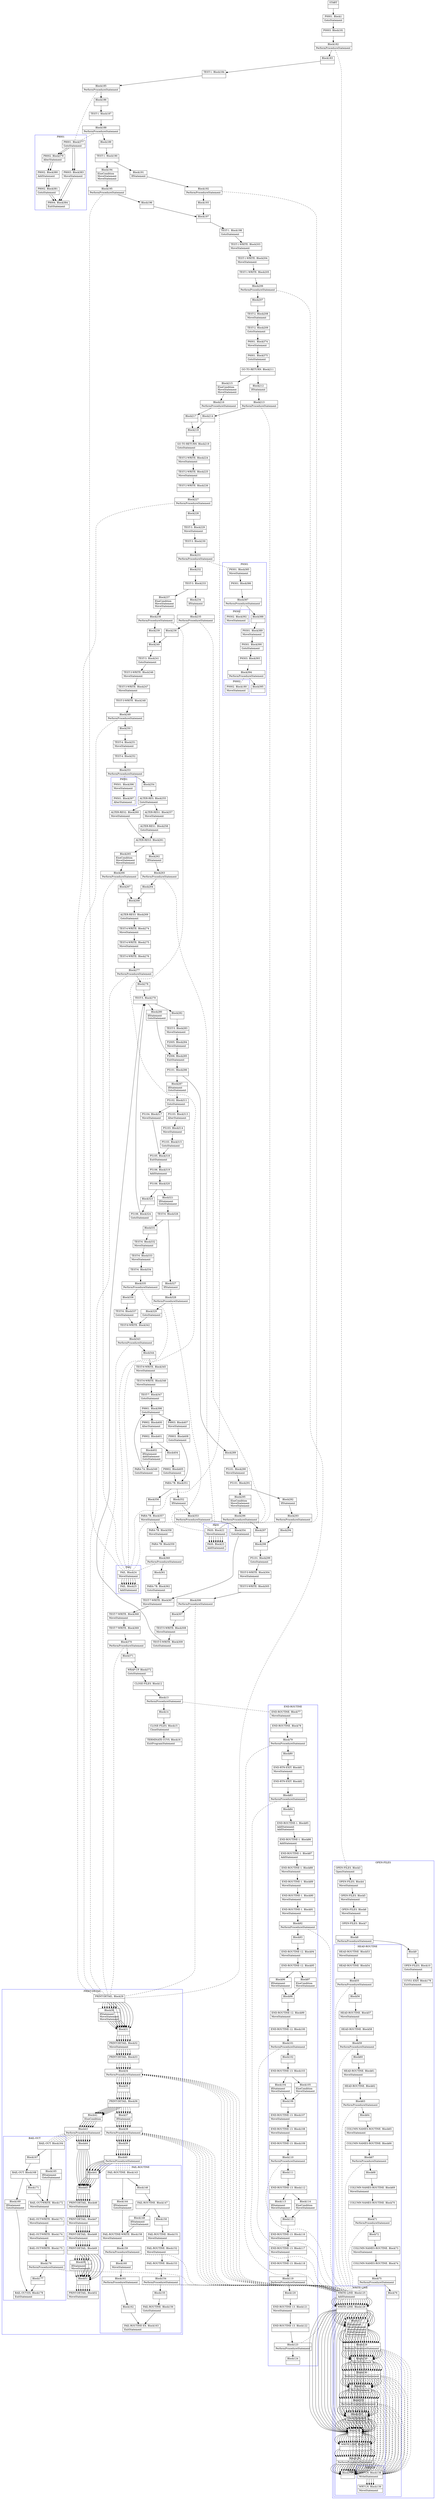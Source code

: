 digraph Cfg {
compound=true;
node [
shape = "record"
]

edge [
arrowtail = "empty"
]
Block0 [
label = "{START|}"
]
Block1 [
label = "{P0001. Block1|GotoStatement\l}"
]
Block181 [
label = "{P0003. Block181|}"
]
Block182 [
label = "{Block182|PerformProcedureStatement\l}"
]
subgraph cluster_29{
color = blue;
label = "OPEN-FILES";
Block3 [
label = "{OPEN-FILES. Block3|OpenStatement\l}"
]
Block4 [
label = "{OPEN-FILES. Block4|MoveStatement\l}"
]
Block5 [
label = "{OPEN-FILES. Block5|MoveStatement\l}"
]
Block6 [
label = "{OPEN-FILES. Block6|MoveStatement\l}"
]
Block7 [
label = "{OPEN-FILES. Block7|}"
]
Block8 [
label = "{Block8|PerformProcedureStatement\l}"
]
subgraph cluster_1{
color = blue;
label = "HEAD-ROUTINE";
Block53 [
label = "{HEAD-ROUTINE. Block53|MoveStatement\l}"
]
Block54 [
label = "{HEAD-ROUTINE. Block54|}"
]
Block55 [
label = "{Block55|PerformProcedureStatement\l}"
]
subgraph cluster_7{
color = blue;
label = "WRITE-LINE";
Block125 [
label = "{WRITE-LINE. Block125|AddStatement\l}"
]
Block126 [
label = "{WRITE-LINE. Block126|}"
]
Block127 [
label = "{Block127|IfStatement\lMoveStatement\lMoveStatement\lWriteStatement\lMoveStatement\l}"
]
Block128 [
label = "{Block128|PerformProcedureStatement\l}"
]
subgraph cluster_20{
color = blue;
label = "WRT-LN";
Block138 [
label = "{WRT-LN. Block138|WriteStatement\l}"
]
Block139 [
label = "{WRT-LN. Block139|MoveStatement\l}"
]
Block138 -> Block139

}
Block128 -> Block138 [style=dashed, arrowhead=none]

Block129 [
label = "{Block129|MoveStatement\l}"
]
Block130 [
label = "{Block130|PerformProcedureStatement\l}"
]
subgraph cluster_21{
color = blue;
label = "WRT-LN";
Block138 [
label = "{WRT-LN. Block138|WriteStatement\l}"
]
Block139 [
label = "{WRT-LN. Block139|MoveStatement\l}"
]
Block138 -> Block139

}
Block130 -> Block138 [style=dashed, arrowhead=none]

Block131 [
label = "{Block131|MoveStatement\l}"
]
Block132 [
label = "{Block132|PerformProcedureStatement\l}"
]
subgraph cluster_22{
color = blue;
label = "WRT-LN";
Block138 [
label = "{WRT-LN. Block138|WriteStatement\l}"
]
Block139 [
label = "{WRT-LN. Block139|MoveStatement\l}"
]
Block138 -> Block139

}
Block132 -> Block138 [style=dashed, arrowhead=none]

Block133 [
label = "{Block133|MoveStatement\lMoveStatement\l}"
]
Block134 [
label = "{Block134|}"
]
Block135 [
label = "{WRITE-LINE. Block135|}"
]
Block136 [
label = "{Block136|PerformProcedureStatement\l}"
]
subgraph cluster_23{
color = blue;
label = "WRT-LN";
Block138 [
label = "{WRT-LN. Block138|WriteStatement\l}"
]
Block139 [
label = "{WRT-LN. Block139|MoveStatement\l}"
]
Block138 -> Block139

}
Block136 -> Block138 [style=dashed, arrowhead=none]

Block137 [
label = "{Block137|}"
]
Block125 -> Block126
Block126 -> Block127
Block126 -> Block134
Block127 -> Block128
Block128 -> Block129
Block129 -> Block130
Block130 -> Block131
Block131 -> Block132
Block132 -> Block133
Block133 -> Block134
Block134 -> Block135
Block135 -> Block136
Block136 -> Block137

}
Block55 -> Block125 [style=dashed, arrowhead=none]

Block56 [
label = "{Block56|}"
]
Block57 [
label = "{HEAD-ROUTINE. Block57|MoveStatement\l}"
]
Block58 [
label = "{HEAD-ROUTINE. Block58|}"
]
Block59 [
label = "{Block59|PerformProcedureStatement\l}"
]
subgraph cluster_8{
color = blue;
label = "WRITE-LINE";
Block125 [
label = "{WRITE-LINE. Block125|AddStatement\l}"
]
Block126 [
label = "{WRITE-LINE. Block126|}"
]
Block127 [
label = "{Block127|IfStatement\lMoveStatement\lMoveStatement\lWriteStatement\lMoveStatement\l}"
]
Block128 [
label = "{Block128|PerformProcedureStatement\l}"
]
Block128 -> Block138 [style=dashed, arrowhead=none]

Block129 [
label = "{Block129|MoveStatement\l}"
]
Block130 [
label = "{Block130|PerformProcedureStatement\l}"
]
Block130 -> Block138 [style=dashed, arrowhead=none]

Block131 [
label = "{Block131|MoveStatement\l}"
]
Block132 [
label = "{Block132|PerformProcedureStatement\l}"
]
Block132 -> Block138 [style=dashed, arrowhead=none]

Block133 [
label = "{Block133|MoveStatement\lMoveStatement\l}"
]
Block134 [
label = "{Block134|}"
]
Block135 [
label = "{WRITE-LINE. Block135|}"
]
Block136 [
label = "{Block136|PerformProcedureStatement\l}"
]
Block136 -> Block138 [style=dashed, arrowhead=none]

Block137 [
label = "{Block137|}"
]
Block125 -> Block126
Block126 -> Block127
Block126 -> Block134
Block127 -> Block128
Block128 -> Block129
Block129 -> Block130
Block130 -> Block131
Block131 -> Block132
Block132 -> Block133
Block133 -> Block134
Block134 -> Block135
Block135 -> Block136
Block136 -> Block137

}
Block59 -> Block125 [style=dashed, arrowhead=none]

Block60 [
label = "{Block60|}"
]
Block61 [
label = "{HEAD-ROUTINE. Block61|MoveStatement\l}"
]
Block62 [
label = "{HEAD-ROUTINE. Block62|}"
]
Block63 [
label = "{Block63|PerformProcedureStatement\l}"
]
subgraph cluster_9{
color = blue;
label = "WRITE-LINE";
Block125 [
label = "{WRITE-LINE. Block125|AddStatement\l}"
]
Block126 [
label = "{WRITE-LINE. Block126|}"
]
Block127 [
label = "{Block127|IfStatement\lMoveStatement\lMoveStatement\lWriteStatement\lMoveStatement\l}"
]
Block128 [
label = "{Block128|PerformProcedureStatement\l}"
]
Block128 -> Block138 [style=dashed, arrowhead=none]

Block129 [
label = "{Block129|MoveStatement\l}"
]
Block130 [
label = "{Block130|PerformProcedureStatement\l}"
]
Block130 -> Block138 [style=dashed, arrowhead=none]

Block131 [
label = "{Block131|MoveStatement\l}"
]
Block132 [
label = "{Block132|PerformProcedureStatement\l}"
]
Block132 -> Block138 [style=dashed, arrowhead=none]

Block133 [
label = "{Block133|MoveStatement\lMoveStatement\l}"
]
Block134 [
label = "{Block134|}"
]
Block135 [
label = "{WRITE-LINE. Block135|}"
]
Block136 [
label = "{Block136|PerformProcedureStatement\l}"
]
Block136 -> Block138 [style=dashed, arrowhead=none]

Block137 [
label = "{Block137|}"
]
Block125 -> Block126
Block126 -> Block127
Block126 -> Block134
Block127 -> Block128
Block128 -> Block129
Block129 -> Block130
Block130 -> Block131
Block131 -> Block132
Block132 -> Block133
Block133 -> Block134
Block134 -> Block135
Block135 -> Block136
Block136 -> Block137

}
Block63 -> Block125 [style=dashed, arrowhead=none]

Block64 [
label = "{Block64|}"
]
Block65 [
label = "{COLUMN-NAMES-ROUTINE. Block65|MoveStatement\l}"
]
Block66 [
label = "{COLUMN-NAMES-ROUTINE. Block66|}"
]
Block67 [
label = "{Block67|PerformProcedureStatement\l}"
]
subgraph cluster_10{
color = blue;
label = "WRITE-LINE";
Block125 [
label = "{WRITE-LINE. Block125|AddStatement\l}"
]
Block126 [
label = "{WRITE-LINE. Block126|}"
]
Block127 [
label = "{Block127|IfStatement\lMoveStatement\lMoveStatement\lWriteStatement\lMoveStatement\l}"
]
Block128 [
label = "{Block128|PerformProcedureStatement\l}"
]
Block128 -> Block138 [style=dashed, arrowhead=none]

Block129 [
label = "{Block129|MoveStatement\l}"
]
Block130 [
label = "{Block130|PerformProcedureStatement\l}"
]
Block130 -> Block138 [style=dashed, arrowhead=none]

Block131 [
label = "{Block131|MoveStatement\l}"
]
Block132 [
label = "{Block132|PerformProcedureStatement\l}"
]
Block132 -> Block138 [style=dashed, arrowhead=none]

Block133 [
label = "{Block133|MoveStatement\lMoveStatement\l}"
]
Block134 [
label = "{Block134|}"
]
Block135 [
label = "{WRITE-LINE. Block135|}"
]
Block136 [
label = "{Block136|PerformProcedureStatement\l}"
]
Block136 -> Block138 [style=dashed, arrowhead=none]

Block137 [
label = "{Block137|}"
]
Block125 -> Block126
Block126 -> Block127
Block126 -> Block134
Block127 -> Block128
Block128 -> Block129
Block129 -> Block130
Block130 -> Block131
Block131 -> Block132
Block132 -> Block133
Block133 -> Block134
Block134 -> Block135
Block135 -> Block136
Block136 -> Block137

}
Block67 -> Block125 [style=dashed, arrowhead=none]

Block68 [
label = "{Block68|}"
]
Block69 [
label = "{COLUMN-NAMES-ROUTINE. Block69|MoveStatement\l}"
]
Block70 [
label = "{COLUMN-NAMES-ROUTINE. Block70|}"
]
Block71 [
label = "{Block71|PerformProcedureStatement\l}"
]
subgraph cluster_11{
color = blue;
label = "WRITE-LINE";
Block125 [
label = "{WRITE-LINE. Block125|AddStatement\l}"
]
Block126 [
label = "{WRITE-LINE. Block126|}"
]
Block127 [
label = "{Block127|IfStatement\lMoveStatement\lMoveStatement\lWriteStatement\lMoveStatement\l}"
]
Block128 [
label = "{Block128|PerformProcedureStatement\l}"
]
Block128 -> Block138 [style=dashed, arrowhead=none]

Block129 [
label = "{Block129|MoveStatement\l}"
]
Block130 [
label = "{Block130|PerformProcedureStatement\l}"
]
Block130 -> Block138 [style=dashed, arrowhead=none]

Block131 [
label = "{Block131|MoveStatement\l}"
]
Block132 [
label = "{Block132|PerformProcedureStatement\l}"
]
Block132 -> Block138 [style=dashed, arrowhead=none]

Block133 [
label = "{Block133|MoveStatement\lMoveStatement\l}"
]
Block134 [
label = "{Block134|}"
]
Block135 [
label = "{WRITE-LINE. Block135|}"
]
Block136 [
label = "{Block136|PerformProcedureStatement\l}"
]
Block136 -> Block138 [style=dashed, arrowhead=none]

Block137 [
label = "{Block137|}"
]
Block125 -> Block126
Block126 -> Block127
Block126 -> Block134
Block127 -> Block128
Block128 -> Block129
Block129 -> Block130
Block130 -> Block131
Block131 -> Block132
Block132 -> Block133
Block133 -> Block134
Block134 -> Block135
Block135 -> Block136
Block136 -> Block137

}
Block71 -> Block125 [style=dashed, arrowhead=none]

Block72 [
label = "{Block72|}"
]
Block73 [
label = "{COLUMN-NAMES-ROUTINE. Block73|MoveStatement\l}"
]
Block74 [
label = "{COLUMN-NAMES-ROUTINE. Block74|}"
]
Block75 [
label = "{Block75|PerformProcedureStatement\l}"
]
subgraph cluster_12{
color = blue;
label = "WRITE-LINE";
Block125 [
label = "{WRITE-LINE. Block125|AddStatement\l}"
]
Block126 [
label = "{WRITE-LINE. Block126|}"
]
Block127 [
label = "{Block127|IfStatement\lMoveStatement\lMoveStatement\lWriteStatement\lMoveStatement\l}"
]
Block128 [
label = "{Block128|PerformProcedureStatement\l}"
]
Block128 -> Block138 [style=dashed, arrowhead=none]

Block129 [
label = "{Block129|MoveStatement\l}"
]
Block130 [
label = "{Block130|PerformProcedureStatement\l}"
]
Block130 -> Block138 [style=dashed, arrowhead=none]

Block131 [
label = "{Block131|MoveStatement\l}"
]
Block132 [
label = "{Block132|PerformProcedureStatement\l}"
]
Block132 -> Block138 [style=dashed, arrowhead=none]

Block133 [
label = "{Block133|MoveStatement\lMoveStatement\l}"
]
Block134 [
label = "{Block134|}"
]
Block135 [
label = "{WRITE-LINE. Block135|}"
]
Block136 [
label = "{Block136|PerformProcedureStatement\l}"
]
Block136 -> Block138 [style=dashed, arrowhead=none]

Block137 [
label = "{Block137|}"
]
Block125 -> Block126
Block126 -> Block127
Block126 -> Block134
Block127 -> Block128
Block128 -> Block129
Block129 -> Block130
Block130 -> Block131
Block131 -> Block132
Block132 -> Block133
Block133 -> Block134
Block134 -> Block135
Block135 -> Block136
Block136 -> Block137

}
Block75 -> Block125 [style=dashed, arrowhead=none]

Block76 [
label = "{Block76|}"
]
Block53 -> Block54
Block54 -> Block55
Block55 -> Block56
Block56 -> Block57
Block57 -> Block58
Block58 -> Block59
Block59 -> Block60
Block60 -> Block61
Block61 -> Block62
Block62 -> Block63
Block63 -> Block64
Block64 -> Block65
Block65 -> Block66
Block66 -> Block67
Block67 -> Block68
Block68 -> Block69
Block69 -> Block70
Block70 -> Block71
Block71 -> Block72
Block72 -> Block73
Block73 -> Block74
Block74 -> Block75
Block75 -> Block76

}
Block8 -> Block53 [style=dashed, arrowhead=none]

Block9 [
label = "{Block9|}"
]
Block10 [
label = "{OPEN-FILES. Block10|GotoStatement\l}"
]
Block179 [
label = "{CCVS1-EXIT. Block179|ExitStatement\l}"
]
Block3 -> Block4
Block4 -> Block5
Block5 -> Block6
Block6 -> Block7
Block7 -> Block8
Block8 -> Block9
Block9 -> Block10
Block10 -> Block179

}
Block182 -> Block3 [style=dashed, arrowhead=none]

Block183 [
label = "{Block183|}"
]
Block184 [
label = "{TEST-1. Block184|}"
]
Block185 [
label = "{Block185|PerformProcedureStatement\l}"
]
subgraph cluster_30{
color = blue;
label = "P8001";
Block377 [
label = "{P8001. Block377|GotoStatement\l}"
]
Block379 [
label = "{P8002. Block379|AlterStatement\l}"
]
Block380 [
label = "{P8002. Block380|AddStatement\l}"
]
Block381 [
label = "{P8002. Block381|GotoStatement\l}"
]
Block384 [
label = "{P8004. Block384|ExitStatement\l}"
]
Block383 [
label = "{P8003. Block383|MoveStatement\l}"
]
Block377 -> Block379
Block377 -> Block383
Block379 -> Block380
Block380 -> Block381
Block381 -> Block384
Block383 -> Block384

}
Block185 -> Block377 [style=dashed, arrowhead=none]

Block186 [
label = "{Block186|}"
]
Block187 [
label = "{TEST-1. Block187|}"
]
Block188 [
label = "{Block188|PerformProcedureStatement\l}"
]
subgraph cluster_31{
color = blue;
label = "P8001";
Block377 [
label = "{P8001. Block377|GotoStatement\l}"
]
Block379 [
label = "{P8002. Block379|AlterStatement\l}"
]
Block380 [
label = "{P8002. Block380|AddStatement\l}"
]
Block381 [
label = "{P8002. Block381|GotoStatement\l}"
]
Block384 [
label = "{P8004. Block384|ExitStatement\l}"
]
Block383 [
label = "{P8003. Block383|MoveStatement\l}"
]
Block377 -> Block379
Block377 -> Block383
Block379 -> Block380
Block380 -> Block381
Block381 -> Block384
Block383 -> Block384

}
Block188 -> Block377 [style=dashed, arrowhead=none]

Block189 [
label = "{Block189|}"
]
Block190 [
label = "{TEST-1. Block190|}"
]
Block191 [
label = "{Block191|IfStatement\l}"
]
Block192 [
label = "{Block192|PerformProcedureStatement\l}"
]
subgraph cluster_32{
color = blue;
label = "PASS";
Block22 [
label = "{PASS. Block22|MoveStatement\l}"
]
Block23 [
label = "{PASS. Block23|AddStatement\l}"
]
Block22 -> Block23

}
Block192 -> Block22 [style=dashed, arrowhead=none]

Block193 [
label = "{Block193|}"
]
Block197 [
label = "{Block197|}"
]
Block198 [
label = "{TEST-1. Block198|GotoStatement\l}"
]
Block203 [
label = "{TEST-1-WRITE. Block203|MoveStatement\l}"
]
Block204 [
label = "{TEST-1-WRITE. Block204|MoveStatement\l}"
]
Block205 [
label = "{TEST-1-WRITE. Block205|}"
]
Block206 [
label = "{Block206|PerformProcedureStatement\l}"
]
subgraph cluster_35{
color = blue;
label = "PRINT-DETAIL";
Block29 [
label = "{PRINT-DETAIL. Block29|}"
]
Block30 [
label = "{Block30|IfStatement\lMoveStatement\lMoveStatement\l}"
]
Block31 [
label = "{Block31|}"
]
Block32 [
label = "{PRINT-DETAIL. Block32|MoveStatement\l}"
]
Block33 [
label = "{PRINT-DETAIL. Block33|}"
]
Block34 [
label = "{Block34|PerformProcedureStatement\l}"
]
subgraph cluster_3{
color = blue;
label = "WRITE-LINE";
Block125 [
label = "{WRITE-LINE. Block125|AddStatement\l}"
]
Block126 [
label = "{WRITE-LINE. Block126|}"
]
Block127 [
label = "{Block127|IfStatement\lMoveStatement\lMoveStatement\lWriteStatement\lMoveStatement\l}"
]
Block128 [
label = "{Block128|PerformProcedureStatement\l}"
]
Block128 -> Block138 [style=dashed, arrowhead=none]

Block129 [
label = "{Block129|MoveStatement\l}"
]
Block130 [
label = "{Block130|PerformProcedureStatement\l}"
]
Block130 -> Block138 [style=dashed, arrowhead=none]

Block131 [
label = "{Block131|MoveStatement\l}"
]
Block132 [
label = "{Block132|PerformProcedureStatement\l}"
]
Block132 -> Block138 [style=dashed, arrowhead=none]

Block133 [
label = "{Block133|MoveStatement\lMoveStatement\l}"
]
Block134 [
label = "{Block134|}"
]
Block135 [
label = "{WRITE-LINE. Block135|}"
]
Block136 [
label = "{Block136|PerformProcedureStatement\l}"
]
Block136 -> Block138 [style=dashed, arrowhead=none]

Block137 [
label = "{Block137|}"
]
Block125 -> Block126
Block126 -> Block127
Block126 -> Block134
Block127 -> Block128
Block128 -> Block129
Block129 -> Block130
Block130 -> Block131
Block131 -> Block132
Block132 -> Block133
Block133 -> Block134
Block134 -> Block135
Block135 -> Block136
Block136 -> Block137

}
Block34 -> Block125 [style=dashed, arrowhead=none]

Block35 [
label = "{Block35|}"
]
Block36 [
label = "{PRINT-DETAIL. Block36|}"
]
Block37 [
label = "{Block37|IfStatement\l}"
]
Block38 [
label = "{Block38|PerformProcedureStatement\l}"
]
subgraph cluster_4{
color = blue;
label = "WRITE-LINE";
Block125 [
label = "{WRITE-LINE. Block125|AddStatement\l}"
]
Block126 [
label = "{WRITE-LINE. Block126|}"
]
Block127 [
label = "{Block127|IfStatement\lMoveStatement\lMoveStatement\lWriteStatement\lMoveStatement\l}"
]
Block128 [
label = "{Block128|PerformProcedureStatement\l}"
]
Block128 -> Block138 [style=dashed, arrowhead=none]

Block129 [
label = "{Block129|MoveStatement\l}"
]
Block130 [
label = "{Block130|PerformProcedureStatement\l}"
]
Block130 -> Block138 [style=dashed, arrowhead=none]

Block131 [
label = "{Block131|MoveStatement\l}"
]
Block132 [
label = "{Block132|PerformProcedureStatement\l}"
]
Block132 -> Block138 [style=dashed, arrowhead=none]

Block133 [
label = "{Block133|MoveStatement\lMoveStatement\l}"
]
Block134 [
label = "{Block134|}"
]
Block135 [
label = "{WRITE-LINE. Block135|}"
]
Block136 [
label = "{Block136|PerformProcedureStatement\l}"
]
Block136 -> Block138 [style=dashed, arrowhead=none]

Block137 [
label = "{Block137|}"
]
Block125 -> Block126
Block126 -> Block127
Block126 -> Block134
Block127 -> Block128
Block128 -> Block129
Block129 -> Block130
Block130 -> Block131
Block131 -> Block132
Block132 -> Block133
Block133 -> Block134
Block134 -> Block135
Block135 -> Block136
Block136 -> Block137

}
Block38 -> Block125 [style=dashed, arrowhead=none]

Block39 [
label = "{Block39|}"
]
Block40 [
label = "{Block40|PerformProcedureStatement\l}"
]
subgraph cluster_5{
color = blue;
label = "FAIL-ROUTINE";
Block143 [
label = "{FAIL-ROUTINE. Block143|}"
]
Block144 [
label = "{Block144|IfStatement\lGotoStatement\l}"
]
Block158 [
label = "{FAIL-ROUTINE-WRITE. Block158|MoveStatement\l}"
]
Block159 [
label = "{Block159|PerformProcedureStatement\l}"
]
subgraph cluster_26{
color = blue;
label = "WRITE-LINE";
Block125 [
label = "{WRITE-LINE. Block125|AddStatement\l}"
]
Block126 [
label = "{WRITE-LINE. Block126|}"
]
Block127 [
label = "{Block127|IfStatement\lMoveStatement\lMoveStatement\lWriteStatement\lMoveStatement\l}"
]
Block128 [
label = "{Block128|PerformProcedureStatement\l}"
]
Block128 -> Block138 [style=dashed, arrowhead=none]

Block129 [
label = "{Block129|MoveStatement\l}"
]
Block130 [
label = "{Block130|PerformProcedureStatement\l}"
]
Block130 -> Block138 [style=dashed, arrowhead=none]

Block131 [
label = "{Block131|MoveStatement\l}"
]
Block132 [
label = "{Block132|PerformProcedureStatement\l}"
]
Block132 -> Block138 [style=dashed, arrowhead=none]

Block133 [
label = "{Block133|MoveStatement\lMoveStatement\l}"
]
Block134 [
label = "{Block134|}"
]
Block135 [
label = "{WRITE-LINE. Block135|}"
]
Block136 [
label = "{Block136|PerformProcedureStatement\l}"
]
Block136 -> Block138 [style=dashed, arrowhead=none]

Block137 [
label = "{Block137|}"
]
Block125 -> Block126
Block126 -> Block127
Block126 -> Block134
Block127 -> Block128
Block128 -> Block129
Block129 -> Block130
Block130 -> Block131
Block131 -> Block132
Block132 -> Block133
Block133 -> Block134
Block134 -> Block135
Block135 -> Block136
Block136 -> Block137

}
Block159 -> Block125 [style=dashed, arrowhead=none]

Block160 [
label = "{Block160|MoveStatement\l}"
]
Block161 [
label = "{Block161|PerformProcedureStatement\l}"
]
subgraph cluster_27{
color = blue;
label = "WRITE-LINE";
Block125 [
label = "{WRITE-LINE. Block125|AddStatement\l}"
]
Block126 [
label = "{WRITE-LINE. Block126|}"
]
Block127 [
label = "{Block127|IfStatement\lMoveStatement\lMoveStatement\lWriteStatement\lMoveStatement\l}"
]
Block128 [
label = "{Block128|PerformProcedureStatement\l}"
]
Block128 -> Block138 [style=dashed, arrowhead=none]

Block129 [
label = "{Block129|MoveStatement\l}"
]
Block130 [
label = "{Block130|PerformProcedureStatement\l}"
]
Block130 -> Block138 [style=dashed, arrowhead=none]

Block131 [
label = "{Block131|MoveStatement\l}"
]
Block132 [
label = "{Block132|PerformProcedureStatement\l}"
]
Block132 -> Block138 [style=dashed, arrowhead=none]

Block133 [
label = "{Block133|MoveStatement\lMoveStatement\l}"
]
Block134 [
label = "{Block134|}"
]
Block135 [
label = "{WRITE-LINE. Block135|}"
]
Block136 [
label = "{Block136|PerformProcedureStatement\l}"
]
Block136 -> Block138 [style=dashed, arrowhead=none]

Block137 [
label = "{Block137|}"
]
Block125 -> Block126
Block126 -> Block127
Block126 -> Block134
Block127 -> Block128
Block128 -> Block129
Block129 -> Block130
Block130 -> Block131
Block131 -> Block132
Block132 -> Block133
Block133 -> Block134
Block134 -> Block135
Block135 -> Block136
Block136 -> Block137

}
Block161 -> Block125 [style=dashed, arrowhead=none]

Block162 [
label = "{Block162|}"
]
Block163 [
label = "{FAIL-ROUTINE-EX. Block163|ExitStatement\l}"
]
Block146 [
label = "{Block146|}"
]
Block147 [
label = "{FAIL-ROUTINE. Block147|}"
]
Block148 [
label = "{Block148|IfStatement\lGotoStatement\l}"
]
Block150 [
label = "{Block150|}"
]
Block151 [
label = "{FAIL-ROUTINE. Block151|MoveStatement\l}"
]
Block152 [
label = "{FAIL-ROUTINE. Block152|MoveStatement\l}"
]
Block153 [
label = "{FAIL-ROUTINE. Block153|}"
]
Block154 [
label = "{Block154|PerformProcedureStatement\l}"
]
subgraph cluster_25{
color = blue;
label = "WRITE-LINE";
Block125 [
label = "{WRITE-LINE. Block125|AddStatement\l}"
]
Block126 [
label = "{WRITE-LINE. Block126|}"
]
Block127 [
label = "{Block127|IfStatement\lMoveStatement\lMoveStatement\lWriteStatement\lMoveStatement\l}"
]
Block128 [
label = "{Block128|PerformProcedureStatement\l}"
]
Block128 -> Block138 [style=dashed, arrowhead=none]

Block129 [
label = "{Block129|MoveStatement\l}"
]
Block130 [
label = "{Block130|PerformProcedureStatement\l}"
]
Block130 -> Block138 [style=dashed, arrowhead=none]

Block131 [
label = "{Block131|MoveStatement\l}"
]
Block132 [
label = "{Block132|PerformProcedureStatement\l}"
]
Block132 -> Block138 [style=dashed, arrowhead=none]

Block133 [
label = "{Block133|MoveStatement\lMoveStatement\l}"
]
Block134 [
label = "{Block134|}"
]
Block135 [
label = "{WRITE-LINE. Block135|}"
]
Block136 [
label = "{Block136|PerformProcedureStatement\l}"
]
Block136 -> Block138 [style=dashed, arrowhead=none]

Block137 [
label = "{Block137|}"
]
Block125 -> Block126
Block126 -> Block127
Block126 -> Block134
Block127 -> Block128
Block128 -> Block129
Block129 -> Block130
Block130 -> Block131
Block131 -> Block132
Block132 -> Block133
Block133 -> Block134
Block134 -> Block135
Block135 -> Block136
Block136 -> Block137

}
Block154 -> Block125 [style=dashed, arrowhead=none]

Block155 [
label = "{Block155|}"
]
Block156 [
label = "{FAIL-ROUTINE. Block156|GotoStatement\l}"
]
Block143 -> Block144
Block143 -> Block146
Block144 -> Block158
Block158 -> Block159
Block159 -> Block160
Block160 -> Block161
Block161 -> Block162
Block162 -> Block163
Block146 -> Block147
Block147 -> Block148
Block147 -> Block150
Block148 -> Block158
Block150 -> Block151
Block151 -> Block152
Block152 -> Block153
Block153 -> Block154
Block154 -> Block155
Block155 -> Block156
Block156 -> Block163

}
Block40 -> Block143 [style=dashed, arrowhead=none]

Block41 [
label = "{Block41|}"
]
Block45 [
label = "{Block45|}"
]
Block46 [
label = "{PRINT-DETAIL. Block46|MoveStatement\l}"
]
Block47 [
label = "{PRINT-DETAIL. Block47|MoveStatement\l}"
]
Block48 [
label = "{PRINT-DETAIL. Block48|MoveStatement\l}"
]
Block49 [
label = "{PRINT-DETAIL. Block49|}"
]
Block50 [
label = "{Block50|IfStatement\lMoveStatement\l}"
]
Block51 [
label = "{Block51|}"
]
Block52 [
label = "{PRINT-DETAIL. Block52|MoveStatement\l}"
]
Block42 [
label = "{Block42|ElseCondition\l}"
]
Block43 [
label = "{Block43|PerformProcedureStatement\l}"
]
subgraph cluster_6{
color = blue;
label = "BAIL-OUT";
Block164 [
label = "{BAIL-OUT. Block164|}"
]
Block165 [
label = "{Block165|IfStatement\lGotoStatement\l}"
]
Block172 [
label = "{BAIL-OUT-WRITE. Block172|MoveStatement\l}"
]
Block173 [
label = "{BAIL-OUT-WRITE. Block173|MoveStatement\l}"
]
Block174 [
label = "{BAIL-OUT-WRITE. Block174|MoveStatement\l}"
]
Block175 [
label = "{BAIL-OUT-WRITE. Block175|}"
]
Block176 [
label = "{Block176|PerformProcedureStatement\l}"
]
subgraph cluster_28{
color = blue;
label = "WRITE-LINE";
Block125 [
label = "{WRITE-LINE. Block125|AddStatement\l}"
]
Block126 [
label = "{WRITE-LINE. Block126|}"
]
Block127 [
label = "{Block127|IfStatement\lMoveStatement\lMoveStatement\lWriteStatement\lMoveStatement\l}"
]
Block128 [
label = "{Block128|PerformProcedureStatement\l}"
]
Block128 -> Block138 [style=dashed, arrowhead=none]

Block129 [
label = "{Block129|MoveStatement\l}"
]
Block130 [
label = "{Block130|PerformProcedureStatement\l}"
]
Block130 -> Block138 [style=dashed, arrowhead=none]

Block131 [
label = "{Block131|MoveStatement\l}"
]
Block132 [
label = "{Block132|PerformProcedureStatement\l}"
]
Block132 -> Block138 [style=dashed, arrowhead=none]

Block133 [
label = "{Block133|MoveStatement\lMoveStatement\l}"
]
Block134 [
label = "{Block134|}"
]
Block135 [
label = "{WRITE-LINE. Block135|}"
]
Block136 [
label = "{Block136|PerformProcedureStatement\l}"
]
Block136 -> Block138 [style=dashed, arrowhead=none]

Block137 [
label = "{Block137|}"
]
Block125 -> Block126
Block126 -> Block127
Block126 -> Block134
Block127 -> Block128
Block128 -> Block129
Block129 -> Block130
Block130 -> Block131
Block131 -> Block132
Block132 -> Block133
Block133 -> Block134
Block134 -> Block135
Block135 -> Block136
Block136 -> Block137

}
Block176 -> Block125 [style=dashed, arrowhead=none]

Block177 [
label = "{Block177|}"
]
Block178 [
label = "{BAIL-OUT-EX. Block178|ExitStatement\l}"
]
Block167 [
label = "{Block167|}"
]
Block168 [
label = "{BAIL-OUT. Block168|}"
]
Block169 [
label = "{Block169|IfStatement\lGotoStatement\l}"
]
Block171 [
label = "{Block171|}"
]
Block164 -> Block165
Block164 -> Block167
Block165 -> Block172
Block172 -> Block173
Block173 -> Block174
Block174 -> Block175
Block175 -> Block176
Block176 -> Block177
Block177 -> Block178
Block167 -> Block168
Block168 -> Block169
Block168 -> Block171
Block169 -> Block178
Block171 -> Block172

}
Block43 -> Block164 [style=dashed, arrowhead=none]

Block44 [
label = "{Block44|}"
]
Block29 -> Block30
Block29 -> Block31
Block30 -> Block31
Block31 -> Block32
Block32 -> Block33
Block33 -> Block34
Block34 -> Block35
Block35 -> Block36
Block36 -> Block37
Block36 -> Block42
Block37 -> Block38
Block38 -> Block39
Block39 -> Block40
Block40 -> Block41
Block41 -> Block45
Block45 -> Block46
Block46 -> Block47
Block47 -> Block48
Block48 -> Block49
Block49 -> Block50
Block49 -> Block51
Block50 -> Block51
Block51 -> Block52
Block42 -> Block43
Block43 -> Block44
Block44 -> Block45

}
Block206 -> Block29 [style=dashed, arrowhead=none]

Block207 [
label = "{Block207|}"
]
Block208 [
label = "{TEST-2. Block208|MoveStatement\l}"
]
Block209 [
label = "{TEST-2. Block209|GotoStatement\l}"
]
Block374 [
label = "{P6001. Block374|MoveStatement\l}"
]
Block375 [
label = "{P6001. Block375|GotoStatement\l}"
]
Block211 [
label = "{GO-TO-RETURN. Block211|}"
]
Block212 [
label = "{Block212|IfStatement\l}"
]
Block213 [
label = "{Block213|PerformProcedureStatement\l}"
]
subgraph cluster_36{
color = blue;
label = "PASS";
Block22 [
label = "{PASS. Block22|MoveStatement\l}"
]
Block23 [
label = "{PASS. Block23|AddStatement\l}"
]
Block22 -> Block23

}
Block213 -> Block22 [style=dashed, arrowhead=none]

Block214 [
label = "{Block214|}"
]
Block218 [
label = "{Block218|}"
]
Block219 [
label = "{GO-TO-RETURN. Block219|GotoStatement\l}"
]
Block224 [
label = "{TEST-2-WRITE. Block224|MoveStatement\l}"
]
Block225 [
label = "{TEST-2-WRITE. Block225|MoveStatement\l}"
]
Block226 [
label = "{TEST-2-WRITE. Block226|}"
]
Block227 [
label = "{Block227|PerformProcedureStatement\l}"
]
subgraph cluster_39{
color = blue;
label = "PRINT-DETAIL";
Block29 [
label = "{PRINT-DETAIL. Block29|}"
]
Block30 [
label = "{Block30|IfStatement\lMoveStatement\lMoveStatement\l}"
]
Block31 [
label = "{Block31|}"
]
Block32 [
label = "{PRINT-DETAIL. Block32|MoveStatement\l}"
]
Block33 [
label = "{PRINT-DETAIL. Block33|}"
]
Block34 [
label = "{Block34|PerformProcedureStatement\l}"
]
Block34 -> Block125 [style=dashed, arrowhead=none]

Block35 [
label = "{Block35|}"
]
Block36 [
label = "{PRINT-DETAIL. Block36|}"
]
Block37 [
label = "{Block37|IfStatement\l}"
]
Block38 [
label = "{Block38|PerformProcedureStatement\l}"
]
Block38 -> Block125 [style=dashed, arrowhead=none]

Block39 [
label = "{Block39|}"
]
Block40 [
label = "{Block40|PerformProcedureStatement\l}"
]
Block40 -> Block143 [style=dashed, arrowhead=none]

Block41 [
label = "{Block41|}"
]
Block45 [
label = "{Block45|}"
]
Block46 [
label = "{PRINT-DETAIL. Block46|MoveStatement\l}"
]
Block47 [
label = "{PRINT-DETAIL. Block47|MoveStatement\l}"
]
Block48 [
label = "{PRINT-DETAIL. Block48|MoveStatement\l}"
]
Block49 [
label = "{PRINT-DETAIL. Block49|}"
]
Block50 [
label = "{Block50|IfStatement\lMoveStatement\l}"
]
Block51 [
label = "{Block51|}"
]
Block52 [
label = "{PRINT-DETAIL. Block52|MoveStatement\l}"
]
Block42 [
label = "{Block42|ElseCondition\l}"
]
Block43 [
label = "{Block43|PerformProcedureStatement\l}"
]
Block43 -> Block164 [style=dashed, arrowhead=none]

Block44 [
label = "{Block44|}"
]
Block29 -> Block30
Block29 -> Block31
Block30 -> Block31
Block31 -> Block32
Block32 -> Block33
Block33 -> Block34
Block34 -> Block35
Block35 -> Block36
Block36 -> Block37
Block36 -> Block42
Block37 -> Block38
Block38 -> Block39
Block39 -> Block40
Block40 -> Block41
Block41 -> Block45
Block45 -> Block46
Block46 -> Block47
Block47 -> Block48
Block48 -> Block49
Block49 -> Block50
Block49 -> Block51
Block50 -> Block51
Block51 -> Block52
Block42 -> Block43
Block43 -> Block44
Block44 -> Block45

}
Block227 -> Block29 [style=dashed, arrowhead=none]

Block228 [
label = "{Block228|}"
]
Block229 [
label = "{TEST-3. Block229|MoveStatement\l}"
]
Block230 [
label = "{TEST-3. Block230|}"
]
Block231 [
label = "{Block231|PerformProcedureStatement\l}"
]
subgraph cluster_40{
color = blue;
label = "P9301";
Block385 [
label = "{P9301. Block385|MoveStatement\l}"
]
Block386 [
label = "{P9301. Block386|}"
]
Block387 [
label = "{Block387|PerformProcedureStatement\l}"
]
subgraph cluster_62{
color = blue;
label = "P9302";
Block392 [
label = "{P9302. Block392|MoveStatement\l}"
]

}
Block387 -> Block392 [style=dashed, arrowhead=none]

Block388 [
label = "{Block388|}"
]
Block389 [
label = "{P9301. Block389|MoveStatement\l}"
]
Block390 [
label = "{P9301. Block390|GotoStatement\l}"
]
Block393 [
label = "{P9303. Block393|}"
]
Block394 [
label = "{Block394|PerformProcedureStatement\l}"
]
subgraph cluster_63{
color = blue;
label = "P0002";
Block180 [
label = "{P0002. Block180|MoveStatement\l}"
]

}
Block394 -> Block180 [style=dashed, arrowhead=none]

Block395 [
label = "{Block395|}"
]
Block385 -> Block386
Block386 -> Block387
Block387 -> Block388
Block388 -> Block389
Block389 -> Block390
Block390 -> Block393
Block393 -> Block394
Block394 -> Block395

}
Block231 -> Block385 [style=dashed, arrowhead=none]

Block232 [
label = "{Block232|}"
]
Block233 [
label = "{TEST-3. Block233|}"
]
Block234 [
label = "{Block234|IfStatement\l}"
]
Block235 [
label = "{Block235|PerformProcedureStatement\l}"
]
subgraph cluster_41{
color = blue;
label = "PASS";
Block22 [
label = "{PASS. Block22|MoveStatement\l}"
]
Block23 [
label = "{PASS. Block23|AddStatement\l}"
]
Block22 -> Block23

}
Block235 -> Block22 [style=dashed, arrowhead=none]

Block236 [
label = "{Block236|}"
]
Block240 [
label = "{Block240|}"
]
Block241 [
label = "{TEST-3. Block241|GotoStatement\l}"
]
Block246 [
label = "{TEST-3-WRITE. Block246|MoveStatement\l}"
]
Block247 [
label = "{TEST-3-WRITE. Block247|MoveStatement\l}"
]
Block248 [
label = "{TEST-3-WRITE. Block248|}"
]
Block249 [
label = "{Block249|PerformProcedureStatement\l}"
]
subgraph cluster_44{
color = blue;
label = "PRINT-DETAIL";
Block29 [
label = "{PRINT-DETAIL. Block29|}"
]
Block30 [
label = "{Block30|IfStatement\lMoveStatement\lMoveStatement\l}"
]
Block31 [
label = "{Block31|}"
]
Block32 [
label = "{PRINT-DETAIL. Block32|MoveStatement\l}"
]
Block33 [
label = "{PRINT-DETAIL. Block33|}"
]
Block34 [
label = "{Block34|PerformProcedureStatement\l}"
]
Block34 -> Block125 [style=dashed, arrowhead=none]

Block35 [
label = "{Block35|}"
]
Block36 [
label = "{PRINT-DETAIL. Block36|}"
]
Block37 [
label = "{Block37|IfStatement\l}"
]
Block38 [
label = "{Block38|PerformProcedureStatement\l}"
]
Block38 -> Block125 [style=dashed, arrowhead=none]

Block39 [
label = "{Block39|}"
]
Block40 [
label = "{Block40|PerformProcedureStatement\l}"
]
Block40 -> Block143 [style=dashed, arrowhead=none]

Block41 [
label = "{Block41|}"
]
Block45 [
label = "{Block45|}"
]
Block46 [
label = "{PRINT-DETAIL. Block46|MoveStatement\l}"
]
Block47 [
label = "{PRINT-DETAIL. Block47|MoveStatement\l}"
]
Block48 [
label = "{PRINT-DETAIL. Block48|MoveStatement\l}"
]
Block49 [
label = "{PRINT-DETAIL. Block49|}"
]
Block50 [
label = "{Block50|IfStatement\lMoveStatement\l}"
]
Block51 [
label = "{Block51|}"
]
Block52 [
label = "{PRINT-DETAIL. Block52|MoveStatement\l}"
]
Block42 [
label = "{Block42|ElseCondition\l}"
]
Block43 [
label = "{Block43|PerformProcedureStatement\l}"
]
Block43 -> Block164 [style=dashed, arrowhead=none]

Block44 [
label = "{Block44|}"
]
Block29 -> Block30
Block29 -> Block31
Block30 -> Block31
Block31 -> Block32
Block32 -> Block33
Block33 -> Block34
Block34 -> Block35
Block35 -> Block36
Block36 -> Block37
Block36 -> Block42
Block37 -> Block38
Block38 -> Block39
Block39 -> Block40
Block40 -> Block41
Block41 -> Block45
Block45 -> Block46
Block46 -> Block47
Block47 -> Block48
Block48 -> Block49
Block49 -> Block50
Block49 -> Block51
Block50 -> Block51
Block51 -> Block52
Block42 -> Block43
Block43 -> Block44
Block44 -> Block45

}
Block249 -> Block29 [style=dashed, arrowhead=none]

Block250 [
label = "{Block250|}"
]
Block251 [
label = "{TEST-4. Block251|MoveStatement\l}"
]
Block252 [
label = "{TEST-4. Block252|}"
]
Block253 [
label = "{Block253|PerformProcedureStatement\l}"
]
subgraph cluster_45{
color = blue;
label = "P9501";
Block396 [
label = "{P9501. Block396|MoveStatement\l}"
]
Block397 [
label = "{P9501. Block397|AlterStatement\l}"
]
Block396 -> Block397

}
Block253 -> Block396 [style=dashed, arrowhead=none]

Block254 [
label = "{Block254|}"
]
Block255 [
label = "{ALTER-RES. Block255|GotoStatement\l}"
]
Block257 [
label = "{ALTER-RES1. Block257|MoveStatement\l}"
]
Block258 [
label = "{ALTER-RES1. Block258|GotoStatement\l}"
]
Block261 [
label = "{ALTER-RES3. Block261|}"
]
Block262 [
label = "{Block262|IfStatement\l}"
]
Block263 [
label = "{Block263|PerformProcedureStatement\l}"
]
subgraph cluster_46{
color = blue;
label = "PASS";
Block22 [
label = "{PASS. Block22|MoveStatement\l}"
]
Block23 [
label = "{PASS. Block23|AddStatement\l}"
]
Block22 -> Block23

}
Block263 -> Block22 [style=dashed, arrowhead=none]

Block264 [
label = "{Block264|}"
]
Block268 [
label = "{Block268|}"
]
Block269 [
label = "{ALTER-RES3. Block269|GotoStatement\l}"
]
Block274 [
label = "{TEST-4-WRITE. Block274|MoveStatement\l}"
]
Block275 [
label = "{TEST-4-WRITE. Block275|MoveStatement\l}"
]
Block276 [
label = "{TEST-4-WRITE. Block276|}"
]
Block277 [
label = "{Block277|PerformProcedureStatement\l}"
]
subgraph cluster_49{
color = blue;
label = "PRINT-DETAIL";
Block29 [
label = "{PRINT-DETAIL. Block29|}"
]
Block30 [
label = "{Block30|IfStatement\lMoveStatement\lMoveStatement\l}"
]
Block31 [
label = "{Block31|}"
]
Block32 [
label = "{PRINT-DETAIL. Block32|MoveStatement\l}"
]
Block33 [
label = "{PRINT-DETAIL. Block33|}"
]
Block34 [
label = "{Block34|PerformProcedureStatement\l}"
]
Block34 -> Block125 [style=dashed, arrowhead=none]

Block35 [
label = "{Block35|}"
]
Block36 [
label = "{PRINT-DETAIL. Block36|}"
]
Block37 [
label = "{Block37|IfStatement\l}"
]
Block38 [
label = "{Block38|PerformProcedureStatement\l}"
]
Block38 -> Block125 [style=dashed, arrowhead=none]

Block39 [
label = "{Block39|}"
]
Block40 [
label = "{Block40|PerformProcedureStatement\l}"
]
Block40 -> Block143 [style=dashed, arrowhead=none]

Block41 [
label = "{Block41|}"
]
Block45 [
label = "{Block45|}"
]
Block46 [
label = "{PRINT-DETAIL. Block46|MoveStatement\l}"
]
Block47 [
label = "{PRINT-DETAIL. Block47|MoveStatement\l}"
]
Block48 [
label = "{PRINT-DETAIL. Block48|MoveStatement\l}"
]
Block49 [
label = "{PRINT-DETAIL. Block49|}"
]
Block50 [
label = "{Block50|IfStatement\lMoveStatement\l}"
]
Block51 [
label = "{Block51|}"
]
Block52 [
label = "{PRINT-DETAIL. Block52|MoveStatement\l}"
]
Block42 [
label = "{Block42|ElseCondition\l}"
]
Block43 [
label = "{Block43|PerformProcedureStatement\l}"
]
Block43 -> Block164 [style=dashed, arrowhead=none]

Block44 [
label = "{Block44|}"
]
Block29 -> Block30
Block29 -> Block31
Block30 -> Block31
Block31 -> Block32
Block32 -> Block33
Block33 -> Block34
Block34 -> Block35
Block35 -> Block36
Block36 -> Block37
Block36 -> Block42
Block37 -> Block38
Block38 -> Block39
Block39 -> Block40
Block40 -> Block41
Block41 -> Block45
Block45 -> Block46
Block46 -> Block47
Block47 -> Block48
Block48 -> Block49
Block49 -> Block50
Block49 -> Block51
Block50 -> Block51
Block51 -> Block52
Block42 -> Block43
Block43 -> Block44
Block44 -> Block45

}
Block277 -> Block29 [style=dashed, arrowhead=none]

Block278 [
label = "{Block278|}"
]
Block279 [
label = "{TEST-5. Block279|}"
]
Block280 [
label = "{Block280|IfStatement\lGotoStatement\l}"
]
Block285 [
label = "{P2006. Block285|ExitStatement\l}"
]
Block286 [
label = "{P5101. Block286|}"
]
Block287 [
label = "{Block287|IfStatement\lGotoStatement\l}"
]
Block311 [
label = "{P5102. Block311|GotoStatement\l}"
]
Block313 [
label = "{P5103. Block313|AlterStatement\l}"
]
Block314 [
label = "{P5103. Block314|MoveStatement\l}"
]
Block315 [
label = "{P5103. Block315|GotoStatement\l}"
]
Block318 [
label = "{P5105. Block318|ExitStatement\l}"
]
Block319 [
label = "{P5106. Block319|AddStatement\l}"
]
Block320 [
label = "{P5106. Block320|}"
]
Block321 [
label = "{Block321|IfStatement\lGotoStatement\l}"
]
Block326 [
label = "{TEST-6. Block326|}"
]
Block327 [
label = "{Block327|IfStatement\l}"
]
Block328 [
label = "{Block328|PerformProcedureStatement\l}"
]
subgraph cluster_54{
color = blue;
label = "PASS";
Block22 [
label = "{PASS. Block22|MoveStatement\l}"
]
Block23 [
label = "{PASS. Block23|AddStatement\l}"
]
Block22 -> Block23

}
Block328 -> Block22 [style=dashed, arrowhead=none]

Block329 [
label = "{Block329|GotoStatement\l}"
]
Block342 [
label = "{TEST-6-WRITE. Block342|}"
]
Block343 [
label = "{Block343|PerformProcedureStatement\l}"
]
subgraph cluster_57{
color = blue;
label = "PRINT-DETAIL";
Block29 [
label = "{PRINT-DETAIL. Block29|}"
]
Block30 [
label = "{Block30|IfStatement\lMoveStatement\lMoveStatement\l}"
]
Block31 [
label = "{Block31|}"
]
Block32 [
label = "{PRINT-DETAIL. Block32|MoveStatement\l}"
]
Block33 [
label = "{PRINT-DETAIL. Block33|}"
]
Block34 [
label = "{Block34|PerformProcedureStatement\l}"
]
Block34 -> Block125 [style=dashed, arrowhead=none]

Block35 [
label = "{Block35|}"
]
Block36 [
label = "{PRINT-DETAIL. Block36|}"
]
Block37 [
label = "{Block37|IfStatement\l}"
]
Block38 [
label = "{Block38|PerformProcedureStatement\l}"
]
Block38 -> Block125 [style=dashed, arrowhead=none]

Block39 [
label = "{Block39|}"
]
Block40 [
label = "{Block40|PerformProcedureStatement\l}"
]
Block40 -> Block143 [style=dashed, arrowhead=none]

Block41 [
label = "{Block41|}"
]
Block45 [
label = "{Block45|}"
]
Block46 [
label = "{PRINT-DETAIL. Block46|MoveStatement\l}"
]
Block47 [
label = "{PRINT-DETAIL. Block47|MoveStatement\l}"
]
Block48 [
label = "{PRINT-DETAIL. Block48|MoveStatement\l}"
]
Block49 [
label = "{PRINT-DETAIL. Block49|}"
]
Block50 [
label = "{Block50|IfStatement\lMoveStatement\l}"
]
Block51 [
label = "{Block51|}"
]
Block52 [
label = "{PRINT-DETAIL. Block52|MoveStatement\l}"
]
Block42 [
label = "{Block42|ElseCondition\l}"
]
Block43 [
label = "{Block43|PerformProcedureStatement\l}"
]
Block43 -> Block164 [style=dashed, arrowhead=none]

Block44 [
label = "{Block44|}"
]
Block29 -> Block30
Block29 -> Block31
Block30 -> Block31
Block31 -> Block32
Block32 -> Block33
Block33 -> Block34
Block34 -> Block35
Block35 -> Block36
Block36 -> Block37
Block36 -> Block42
Block37 -> Block38
Block38 -> Block39
Block39 -> Block40
Block40 -> Block41
Block41 -> Block45
Block45 -> Block46
Block46 -> Block47
Block47 -> Block48
Block48 -> Block49
Block49 -> Block50
Block49 -> Block51
Block50 -> Block51
Block51 -> Block52
Block42 -> Block43
Block43 -> Block44
Block44 -> Block45

}
Block343 -> Block29 [style=dashed, arrowhead=none]

Block344 [
label = "{Block344|}"
]
Block345 [
label = "{TEST-6-WRITE. Block345|MoveStatement\l}"
]
Block346 [
label = "{TEST-6-WRITE. Block346|MoveStatement\l}"
]
Block347 [
label = "{TEST-7. Block347|GotoStatement\l}"
]
Block398 [
label = "{P9901. Block398|GotoStatement\l}"
]
Block400 [
label = "{P9902. Block400|AlterStatement\l}"
]
Block401 [
label = "{P9902. Block401|}"
]
Block402 [
label = "{Block402|IfStatement\lAddStatement\lGotoStatement\l}"
]
Block349 [
label = "{PARA-7A. Block349|GotoStatement\l}"
]
Block404 [
label = "{Block404|}"
]
Block405 [
label = "{P9902. Block405|GotoStatement\l}"
]
Block351 [
label = "{PARA-7B. Block351|}"
]
Block352 [
label = "{Block352|IfStatement\l}"
]
Block353 [
label = "{Block353|PerformProcedureStatement\l}"
]
subgraph cluster_58{
color = blue;
label = "PASS";
Block22 [
label = "{PASS. Block22|MoveStatement\l}"
]
Block23 [
label = "{PASS. Block23|AddStatement\l}"
]
Block22 -> Block23

}
Block353 -> Block22 [style=dashed, arrowhead=none]

Block354 [
label = "{Block354|GotoStatement\l}"
]
Block367 [
label = "{TEST-7-WRITE. Block367|MoveStatement\l}"
]
Block368 [
label = "{TEST-7-WRITE. Block368|MoveStatement\l}"
]
Block369 [
label = "{TEST-7-WRITE. Block369|}"
]
Block370 [
label = "{Block370|PerformProcedureStatement\l}"
]
subgraph cluster_61{
color = blue;
label = "PRINT-DETAIL";
Block29 [
label = "{PRINT-DETAIL. Block29|}"
]
Block30 [
label = "{Block30|IfStatement\lMoveStatement\lMoveStatement\l}"
]
Block31 [
label = "{Block31|}"
]
Block32 [
label = "{PRINT-DETAIL. Block32|MoveStatement\l}"
]
Block33 [
label = "{PRINT-DETAIL. Block33|}"
]
Block34 [
label = "{Block34|PerformProcedureStatement\l}"
]
Block34 -> Block125 [style=dashed, arrowhead=none]

Block35 [
label = "{Block35|}"
]
Block36 [
label = "{PRINT-DETAIL. Block36|}"
]
Block37 [
label = "{Block37|IfStatement\l}"
]
Block38 [
label = "{Block38|PerformProcedureStatement\l}"
]
Block38 -> Block125 [style=dashed, arrowhead=none]

Block39 [
label = "{Block39|}"
]
Block40 [
label = "{Block40|PerformProcedureStatement\l}"
]
Block40 -> Block143 [style=dashed, arrowhead=none]

Block41 [
label = "{Block41|}"
]
Block45 [
label = "{Block45|}"
]
Block46 [
label = "{PRINT-DETAIL. Block46|MoveStatement\l}"
]
Block47 [
label = "{PRINT-DETAIL. Block47|MoveStatement\l}"
]
Block48 [
label = "{PRINT-DETAIL. Block48|MoveStatement\l}"
]
Block49 [
label = "{PRINT-DETAIL. Block49|}"
]
Block50 [
label = "{Block50|IfStatement\lMoveStatement\l}"
]
Block51 [
label = "{Block51|}"
]
Block52 [
label = "{PRINT-DETAIL. Block52|MoveStatement\l}"
]
Block42 [
label = "{Block42|ElseCondition\l}"
]
Block43 [
label = "{Block43|PerformProcedureStatement\l}"
]
Block43 -> Block164 [style=dashed, arrowhead=none]

Block44 [
label = "{Block44|}"
]
Block29 -> Block30
Block29 -> Block31
Block30 -> Block31
Block31 -> Block32
Block32 -> Block33
Block33 -> Block34
Block34 -> Block35
Block35 -> Block36
Block36 -> Block37
Block36 -> Block42
Block37 -> Block38
Block38 -> Block39
Block39 -> Block40
Block40 -> Block41
Block41 -> Block45
Block45 -> Block46
Block46 -> Block47
Block47 -> Block48
Block48 -> Block49
Block49 -> Block50
Block49 -> Block51
Block50 -> Block51
Block51 -> Block52
Block42 -> Block43
Block43 -> Block44
Block44 -> Block45

}
Block370 -> Block29 [style=dashed, arrowhead=none]

Block371 [
label = "{Block371|}"
]
Block372 [
label = "{WRAP-UP. Block372|GotoStatement\l}"
]
Block12 [
label = "{CLOSE-FILES. Block12|}"
]
Block13 [
label = "{Block13|PerformProcedureStatement\l}"
]
subgraph cluster_2{
color = blue;
label = "END-ROUTINE";
Block77 [
label = "{END-ROUTINE. Block77|MoveStatement\l}"
]
Block78 [
label = "{END-ROUTINE. Block78|}"
]
Block79 [
label = "{Block79|PerformProcedureStatement\l}"
]
subgraph cluster_13{
color = blue;
label = "WRITE-LINE";
Block125 [
label = "{WRITE-LINE. Block125|AddStatement\l}"
]
Block126 [
label = "{WRITE-LINE. Block126|}"
]
Block127 [
label = "{Block127|IfStatement\lMoveStatement\lMoveStatement\lWriteStatement\lMoveStatement\l}"
]
Block128 [
label = "{Block128|PerformProcedureStatement\l}"
]
Block128 -> Block138 [style=dashed, arrowhead=none]

Block129 [
label = "{Block129|MoveStatement\l}"
]
Block130 [
label = "{Block130|PerformProcedureStatement\l}"
]
Block130 -> Block138 [style=dashed, arrowhead=none]

Block131 [
label = "{Block131|MoveStatement\l}"
]
Block132 [
label = "{Block132|PerformProcedureStatement\l}"
]
Block132 -> Block138 [style=dashed, arrowhead=none]

Block133 [
label = "{Block133|MoveStatement\lMoveStatement\l}"
]
Block134 [
label = "{Block134|}"
]
Block135 [
label = "{WRITE-LINE. Block135|}"
]
Block136 [
label = "{Block136|PerformProcedureStatement\l}"
]
Block136 -> Block138 [style=dashed, arrowhead=none]

Block137 [
label = "{Block137|}"
]
Block125 -> Block126
Block126 -> Block127
Block126 -> Block134
Block127 -> Block128
Block128 -> Block129
Block129 -> Block130
Block130 -> Block131
Block131 -> Block132
Block132 -> Block133
Block133 -> Block134
Block134 -> Block135
Block135 -> Block136
Block136 -> Block137

}
Block79 -> Block125 [style=dashed, arrowhead=none]

Block80 [
label = "{Block80|}"
]
Block81 [
label = "{END-RTN-EXIT. Block81|MoveStatement\l}"
]
Block82 [
label = "{END-RTN-EXIT. Block82|}"
]
Block83 [
label = "{Block83|PerformProcedureStatement\l}"
]
subgraph cluster_14{
color = blue;
label = "WRITE-LINE";
Block125 [
label = "{WRITE-LINE. Block125|AddStatement\l}"
]
Block126 [
label = "{WRITE-LINE. Block126|}"
]
Block127 [
label = "{Block127|IfStatement\lMoveStatement\lMoveStatement\lWriteStatement\lMoveStatement\l}"
]
Block128 [
label = "{Block128|PerformProcedureStatement\l}"
]
Block128 -> Block138 [style=dashed, arrowhead=none]

Block129 [
label = "{Block129|MoveStatement\l}"
]
Block130 [
label = "{Block130|PerformProcedureStatement\l}"
]
Block130 -> Block138 [style=dashed, arrowhead=none]

Block131 [
label = "{Block131|MoveStatement\l}"
]
Block132 [
label = "{Block132|PerformProcedureStatement\l}"
]
Block132 -> Block138 [style=dashed, arrowhead=none]

Block133 [
label = "{Block133|MoveStatement\lMoveStatement\l}"
]
Block134 [
label = "{Block134|}"
]
Block135 [
label = "{WRITE-LINE. Block135|}"
]
Block136 [
label = "{Block136|PerformProcedureStatement\l}"
]
Block136 -> Block138 [style=dashed, arrowhead=none]

Block137 [
label = "{Block137|}"
]
Block125 -> Block126
Block126 -> Block127
Block126 -> Block134
Block127 -> Block128
Block128 -> Block129
Block129 -> Block130
Block130 -> Block131
Block131 -> Block132
Block132 -> Block133
Block133 -> Block134
Block134 -> Block135
Block135 -> Block136
Block136 -> Block137

}
Block83 -> Block125 [style=dashed, arrowhead=none]

Block84 [
label = "{Block84|}"
]
Block85 [
label = "{END-ROUTINE-1. Block85|AddStatement\lAddStatement\l}"
]
Block86 [
label = "{END-ROUTINE-1. Block86|AddStatement\l}"
]
Block87 [
label = "{END-ROUTINE-1. Block87|AddStatement\l}"
]
Block88 [
label = "{END-ROUTINE-1. Block88|MoveStatement\l}"
]
Block89 [
label = "{END-ROUTINE-1. Block89|MoveStatement\l}"
]
Block90 [
label = "{END-ROUTINE-1. Block90|MoveStatement\l}"
]
Block91 [
label = "{END-ROUTINE-1. Block91|MoveStatement\l}"
]
Block92 [
label = "{Block92|PerformProcedureStatement\l}"
]
subgraph cluster_15{
color = blue;
label = "WRITE-LINE";
Block125 [
label = "{WRITE-LINE. Block125|AddStatement\l}"
]
Block126 [
label = "{WRITE-LINE. Block126|}"
]
Block127 [
label = "{Block127|IfStatement\lMoveStatement\lMoveStatement\lWriteStatement\lMoveStatement\l}"
]
Block128 [
label = "{Block128|PerformProcedureStatement\l}"
]
Block128 -> Block138 [style=dashed, arrowhead=none]

Block129 [
label = "{Block129|MoveStatement\l}"
]
Block130 [
label = "{Block130|PerformProcedureStatement\l}"
]
Block130 -> Block138 [style=dashed, arrowhead=none]

Block131 [
label = "{Block131|MoveStatement\l}"
]
Block132 [
label = "{Block132|PerformProcedureStatement\l}"
]
Block132 -> Block138 [style=dashed, arrowhead=none]

Block133 [
label = "{Block133|MoveStatement\lMoveStatement\l}"
]
Block134 [
label = "{Block134|}"
]
Block135 [
label = "{WRITE-LINE. Block135|}"
]
Block136 [
label = "{Block136|PerformProcedureStatement\l}"
]
Block136 -> Block138 [style=dashed, arrowhead=none]

Block137 [
label = "{Block137|}"
]
Block125 -> Block126
Block126 -> Block127
Block126 -> Block134
Block127 -> Block128
Block128 -> Block129
Block129 -> Block130
Block130 -> Block131
Block131 -> Block132
Block132 -> Block133
Block133 -> Block134
Block134 -> Block135
Block135 -> Block136
Block136 -> Block137

}
Block92 -> Block125 [style=dashed, arrowhead=none]

Block93 [
label = "{Block93|}"
]
Block94 [
label = "{END-ROUTINE-12. Block94|MoveStatement\l}"
]
Block95 [
label = "{END-ROUTINE-12. Block95|}"
]
Block96 [
label = "{Block96|IfStatement\lMoveStatement\l}"
]
Block98 [
label = "{Block98|}"
]
Block99 [
label = "{END-ROUTINE-12. Block99|MoveStatement\l}"
]
Block100 [
label = "{END-ROUTINE-12. Block100|}"
]
Block101 [
label = "{Block101|PerformProcedureStatement\l}"
]
subgraph cluster_16{
color = blue;
label = "WRITE-LINE";
Block125 [
label = "{WRITE-LINE. Block125|AddStatement\l}"
]
Block126 [
label = "{WRITE-LINE. Block126|}"
]
Block127 [
label = "{Block127|IfStatement\lMoveStatement\lMoveStatement\lWriteStatement\lMoveStatement\l}"
]
Block128 [
label = "{Block128|PerformProcedureStatement\l}"
]
Block128 -> Block138 [style=dashed, arrowhead=none]

Block129 [
label = "{Block129|MoveStatement\l}"
]
Block130 [
label = "{Block130|PerformProcedureStatement\l}"
]
Block130 -> Block138 [style=dashed, arrowhead=none]

Block131 [
label = "{Block131|MoveStatement\l}"
]
Block132 [
label = "{Block132|PerformProcedureStatement\l}"
]
Block132 -> Block138 [style=dashed, arrowhead=none]

Block133 [
label = "{Block133|MoveStatement\lMoveStatement\l}"
]
Block134 [
label = "{Block134|}"
]
Block135 [
label = "{WRITE-LINE. Block135|}"
]
Block136 [
label = "{Block136|PerformProcedureStatement\l}"
]
Block136 -> Block138 [style=dashed, arrowhead=none]

Block137 [
label = "{Block137|}"
]
Block125 -> Block126
Block126 -> Block127
Block126 -> Block134
Block127 -> Block128
Block128 -> Block129
Block129 -> Block130
Block130 -> Block131
Block131 -> Block132
Block132 -> Block133
Block133 -> Block134
Block134 -> Block135
Block135 -> Block136
Block136 -> Block137

}
Block101 -> Block125 [style=dashed, arrowhead=none]

Block102 [
label = "{Block102|}"
]
Block103 [
label = "{END-ROUTINE-13. Block103|}"
]
Block104 [
label = "{Block104|IfStatement\lMoveStatement\l}"
]
Block106 [
label = "{Block106|}"
]
Block107 [
label = "{END-ROUTINE-13. Block107|MoveStatement\l}"
]
Block108 [
label = "{END-ROUTINE-13. Block108|MoveStatement\l}"
]
Block109 [
label = "{END-ROUTINE-13. Block109|}"
]
Block110 [
label = "{Block110|PerformProcedureStatement\l}"
]
subgraph cluster_17{
color = blue;
label = "WRITE-LINE";
Block125 [
label = "{WRITE-LINE. Block125|AddStatement\l}"
]
Block126 [
label = "{WRITE-LINE. Block126|}"
]
Block127 [
label = "{Block127|IfStatement\lMoveStatement\lMoveStatement\lWriteStatement\lMoveStatement\l}"
]
Block128 [
label = "{Block128|PerformProcedureStatement\l}"
]
Block128 -> Block138 [style=dashed, arrowhead=none]

Block129 [
label = "{Block129|MoveStatement\l}"
]
Block130 [
label = "{Block130|PerformProcedureStatement\l}"
]
Block130 -> Block138 [style=dashed, arrowhead=none]

Block131 [
label = "{Block131|MoveStatement\l}"
]
Block132 [
label = "{Block132|PerformProcedureStatement\l}"
]
Block132 -> Block138 [style=dashed, arrowhead=none]

Block133 [
label = "{Block133|MoveStatement\lMoveStatement\l}"
]
Block134 [
label = "{Block134|}"
]
Block135 [
label = "{WRITE-LINE. Block135|}"
]
Block136 [
label = "{Block136|PerformProcedureStatement\l}"
]
Block136 -> Block138 [style=dashed, arrowhead=none]

Block137 [
label = "{Block137|}"
]
Block125 -> Block126
Block126 -> Block127
Block126 -> Block134
Block127 -> Block128
Block128 -> Block129
Block129 -> Block130
Block130 -> Block131
Block131 -> Block132
Block132 -> Block133
Block133 -> Block134
Block134 -> Block135
Block135 -> Block136
Block136 -> Block137

}
Block110 -> Block125 [style=dashed, arrowhead=none]

Block111 [
label = "{Block111|}"
]
Block112 [
label = "{END-ROUTINE-13. Block112|}"
]
Block113 [
label = "{Block113|IfStatement\lMoveStatement\l}"
]
Block115 [
label = "{Block115|}"
]
Block116 [
label = "{END-ROUTINE-13. Block116|MoveStatement\l}"
]
Block117 [
label = "{END-ROUTINE-13. Block117|MoveStatement\l}"
]
Block118 [
label = "{END-ROUTINE-13. Block118|}"
]
Block119 [
label = "{Block119|PerformProcedureStatement\l}"
]
subgraph cluster_18{
color = blue;
label = "WRITE-LINE";
Block125 [
label = "{WRITE-LINE. Block125|AddStatement\l}"
]
Block126 [
label = "{WRITE-LINE. Block126|}"
]
Block127 [
label = "{Block127|IfStatement\lMoveStatement\lMoveStatement\lWriteStatement\lMoveStatement\l}"
]
Block128 [
label = "{Block128|PerformProcedureStatement\l}"
]
Block128 -> Block138 [style=dashed, arrowhead=none]

Block129 [
label = "{Block129|MoveStatement\l}"
]
Block130 [
label = "{Block130|PerformProcedureStatement\l}"
]
Block130 -> Block138 [style=dashed, arrowhead=none]

Block131 [
label = "{Block131|MoveStatement\l}"
]
Block132 [
label = "{Block132|PerformProcedureStatement\l}"
]
Block132 -> Block138 [style=dashed, arrowhead=none]

Block133 [
label = "{Block133|MoveStatement\lMoveStatement\l}"
]
Block134 [
label = "{Block134|}"
]
Block135 [
label = "{WRITE-LINE. Block135|}"
]
Block136 [
label = "{Block136|PerformProcedureStatement\l}"
]
Block136 -> Block138 [style=dashed, arrowhead=none]

Block137 [
label = "{Block137|}"
]
Block125 -> Block126
Block126 -> Block127
Block126 -> Block134
Block127 -> Block128
Block128 -> Block129
Block129 -> Block130
Block130 -> Block131
Block131 -> Block132
Block132 -> Block133
Block133 -> Block134
Block134 -> Block135
Block135 -> Block136
Block136 -> Block137

}
Block119 -> Block125 [style=dashed, arrowhead=none]

Block120 [
label = "{Block120|}"
]
Block121 [
label = "{END-ROUTINE-13. Block121|MoveStatement\l}"
]
Block122 [
label = "{END-ROUTINE-13. Block122|}"
]
Block123 [
label = "{Block123|PerformProcedureStatement\l}"
]
subgraph cluster_19{
color = blue;
label = "WRITE-LINE";
Block125 [
label = "{WRITE-LINE. Block125|AddStatement\l}"
]
Block126 [
label = "{WRITE-LINE. Block126|}"
]
Block127 [
label = "{Block127|IfStatement\lMoveStatement\lMoveStatement\lWriteStatement\lMoveStatement\l}"
]
Block128 [
label = "{Block128|PerformProcedureStatement\l}"
]
Block128 -> Block138 [style=dashed, arrowhead=none]

Block129 [
label = "{Block129|MoveStatement\l}"
]
Block130 [
label = "{Block130|PerformProcedureStatement\l}"
]
Block130 -> Block138 [style=dashed, arrowhead=none]

Block131 [
label = "{Block131|MoveStatement\l}"
]
Block132 [
label = "{Block132|PerformProcedureStatement\l}"
]
Block132 -> Block138 [style=dashed, arrowhead=none]

Block133 [
label = "{Block133|MoveStatement\lMoveStatement\l}"
]
Block134 [
label = "{Block134|}"
]
Block135 [
label = "{WRITE-LINE. Block135|}"
]
Block136 [
label = "{Block136|PerformProcedureStatement\l}"
]
Block136 -> Block138 [style=dashed, arrowhead=none]

Block137 [
label = "{Block137|}"
]
Block125 -> Block126
Block126 -> Block127
Block126 -> Block134
Block127 -> Block128
Block128 -> Block129
Block129 -> Block130
Block130 -> Block131
Block131 -> Block132
Block132 -> Block133
Block133 -> Block134
Block134 -> Block135
Block135 -> Block136
Block136 -> Block137

}
Block123 -> Block125 [style=dashed, arrowhead=none]

Block124 [
label = "{Block124|}"
]
Block114 [
label = "{Block114|ElseCondition\lMoveStatement\l}"
]
Block105 [
label = "{Block105|ElseCondition\lMoveStatement\l}"
]
Block97 [
label = "{Block97|ElseCondition\lMoveStatement\l}"
]
Block77 -> Block78
Block78 -> Block79
Block79 -> Block80
Block80 -> Block81
Block81 -> Block82
Block82 -> Block83
Block83 -> Block84
Block84 -> Block85
Block85 -> Block86
Block86 -> Block87
Block87 -> Block88
Block88 -> Block89
Block89 -> Block90
Block90 -> Block91
Block91 -> Block92
Block92 -> Block93
Block93 -> Block94
Block94 -> Block95
Block95 -> Block96
Block95 -> Block97
Block96 -> Block98
Block98 -> Block99
Block99 -> Block100
Block100 -> Block101
Block101 -> Block102
Block102 -> Block103
Block103 -> Block104
Block103 -> Block105
Block104 -> Block106
Block106 -> Block107
Block107 -> Block108
Block108 -> Block109
Block109 -> Block110
Block110 -> Block111
Block111 -> Block112
Block112 -> Block113
Block112 -> Block114
Block113 -> Block115
Block115 -> Block116
Block116 -> Block117
Block117 -> Block118
Block118 -> Block119
Block119 -> Block120
Block120 -> Block121
Block121 -> Block122
Block122 -> Block123
Block123 -> Block124
Block114 -> Block115
Block105 -> Block106
Block97 -> Block98

}
Block13 -> Block77 [style=dashed, arrowhead=none]

Block14 [
label = "{Block14|}"
]
Block15 [
label = "{CLOSE-FILES. Block15|CloseStatement\l}"
]
Block16 [
label = "{TERMINATE-CCVS. Block16|ExitProgramStatement\l}"
]
Block356 [
label = "{Block356|}"
]
Block357 [
label = "{PARA-7B. Block357|MoveStatement\l}"
]
Block358 [
label = "{PARA-7B. Block358|MoveStatement\l}"
]
Block359 [
label = "{PARA-7B. Block359|}"
]
Block360 [
label = "{Block360|PerformProcedureStatement\l}"
]
subgraph cluster_59{
color = blue;
label = "FAIL";
Block24 [
label = "{FAIL. Block24|MoveStatement\l}"
]
Block25 [
label = "{FAIL. Block25|AddStatement\l}"
]
Block24 -> Block25

}
Block360 -> Block24 [style=dashed, arrowhead=none]

Block361 [
label = "{Block361|}"
]
Block362 [
label = "{PARA-7B. Block362|GotoStatement\l}"
]
Block407 [
label = "{P9903. Block407|MoveStatement\l}"
]
Block408 [
label = "{P9903. Block408|GotoStatement\l}"
]
Block331 [
label = "{Block331|}"
]
Block332 [
label = "{TEST-6. Block332|MoveStatement\l}"
]
Block333 [
label = "{TEST-6. Block333|MoveStatement\l}"
]
Block334 [
label = "{TEST-6. Block334|}"
]
Block335 [
label = "{Block335|PerformProcedureStatement\l}"
]
subgraph cluster_55{
color = blue;
label = "FAIL";
Block24 [
label = "{FAIL. Block24|MoveStatement\l}"
]
Block25 [
label = "{FAIL. Block25|AddStatement\l}"
]
Block24 -> Block25

}
Block335 -> Block24 [style=dashed, arrowhead=none]

Block336 [
label = "{Block336|}"
]
Block337 [
label = "{TEST-6. Block337|GotoStatement\l}"
]
Block323 [
label = "{Block323|}"
]
Block324 [
label = "{P5106. Block324|GotoStatement\l}"
]
Block317 [
label = "{P5104. Block317|MoveStatement\l}"
]
Block289 [
label = "{Block289|}"
]
Block290 [
label = "{P5101. Block290|MoveStatement\l}"
]
Block291 [
label = "{P5101. Block291|}"
]
Block292 [
label = "{Block292|IfStatement\l}"
]
Block293 [
label = "{Block293|PerformProcedureStatement\l}"
]
subgraph cluster_50{
color = blue;
label = "PASS";
Block22 [
label = "{PASS. Block22|MoveStatement\l}"
]
Block23 [
label = "{PASS. Block23|AddStatement\l}"
]
Block22 -> Block23

}
Block293 -> Block22 [style=dashed, arrowhead=none]

Block294 [
label = "{Block294|}"
]
Block298 [
label = "{Block298|}"
]
Block299 [
label = "{P5101. Block299|GotoStatement\l}"
]
Block304 [
label = "{TEST-5-WRITE. Block304|MoveStatement\l}"
]
Block305 [
label = "{TEST-5-WRITE. Block305|}"
]
Block306 [
label = "{Block306|PerformProcedureStatement\l}"
]
subgraph cluster_53{
color = blue;
label = "PRINT-DETAIL";
Block29 [
label = "{PRINT-DETAIL. Block29|}"
]
Block30 [
label = "{Block30|IfStatement\lMoveStatement\lMoveStatement\l}"
]
Block31 [
label = "{Block31|}"
]
Block32 [
label = "{PRINT-DETAIL. Block32|MoveStatement\l}"
]
Block33 [
label = "{PRINT-DETAIL. Block33|}"
]
Block34 [
label = "{Block34|PerformProcedureStatement\l}"
]
Block34 -> Block125 [style=dashed, arrowhead=none]

Block35 [
label = "{Block35|}"
]
Block36 [
label = "{PRINT-DETAIL. Block36|}"
]
Block37 [
label = "{Block37|IfStatement\l}"
]
Block38 [
label = "{Block38|PerformProcedureStatement\l}"
]
Block38 -> Block125 [style=dashed, arrowhead=none]

Block39 [
label = "{Block39|}"
]
Block40 [
label = "{Block40|PerformProcedureStatement\l}"
]
Block40 -> Block143 [style=dashed, arrowhead=none]

Block41 [
label = "{Block41|}"
]
Block45 [
label = "{Block45|}"
]
Block46 [
label = "{PRINT-DETAIL. Block46|MoveStatement\l}"
]
Block47 [
label = "{PRINT-DETAIL. Block47|MoveStatement\l}"
]
Block48 [
label = "{PRINT-DETAIL. Block48|MoveStatement\l}"
]
Block49 [
label = "{PRINT-DETAIL. Block49|}"
]
Block50 [
label = "{Block50|IfStatement\lMoveStatement\l}"
]
Block51 [
label = "{Block51|}"
]
Block52 [
label = "{PRINT-DETAIL. Block52|MoveStatement\l}"
]
Block42 [
label = "{Block42|ElseCondition\l}"
]
Block43 [
label = "{Block43|PerformProcedureStatement\l}"
]
Block43 -> Block164 [style=dashed, arrowhead=none]

Block44 [
label = "{Block44|}"
]
Block29 -> Block30
Block29 -> Block31
Block30 -> Block31
Block31 -> Block32
Block32 -> Block33
Block33 -> Block34
Block34 -> Block35
Block35 -> Block36
Block36 -> Block37
Block36 -> Block42
Block37 -> Block38
Block38 -> Block39
Block39 -> Block40
Block40 -> Block41
Block41 -> Block45
Block45 -> Block46
Block46 -> Block47
Block47 -> Block48
Block48 -> Block49
Block49 -> Block50
Block49 -> Block51
Block50 -> Block51
Block51 -> Block52
Block42 -> Block43
Block43 -> Block44
Block44 -> Block45

}
Block306 -> Block29 [style=dashed, arrowhead=none]

Block307 [
label = "{Block307|}"
]
Block308 [
label = "{TEST-5-WRITE. Block308|MoveStatement\l}"
]
Block309 [
label = "{TEST-5-WRITE. Block309|GotoStatement\l}"
]
Block295 [
label = "{Block295|ElseCondition\lMoveStatement\lMoveStatement\l}"
]
Block296 [
label = "{Block296|PerformProcedureStatement\l}"
]
subgraph cluster_51{
color = blue;
label = "FAIL";
Block24 [
label = "{FAIL. Block24|MoveStatement\l}"
]
Block25 [
label = "{FAIL. Block25|AddStatement\l}"
]
Block24 -> Block25

}
Block296 -> Block24 [style=dashed, arrowhead=none]

Block297 [
label = "{Block297|}"
]
Block282 [
label = "{Block282|}"
]
Block283 [
label = "{TEST-5. Block283|MoveStatement\l}"
]
Block284 [
label = "{P2005. Block284|MoveStatement\l}"
]
Block265 [
label = "{Block265|ElseCondition\lMoveStatement\lMoveStatement\l}"
]
Block266 [
label = "{Block266|PerformProcedureStatement\l}"
]
subgraph cluster_47{
color = blue;
label = "FAIL";
Block24 [
label = "{FAIL. Block24|MoveStatement\l}"
]
Block25 [
label = "{FAIL. Block25|AddStatement\l}"
]
Block24 -> Block25

}
Block266 -> Block24 [style=dashed, arrowhead=none]

Block267 [
label = "{Block267|}"
]
Block260 [
label = "{ALTER-RES2. Block260|MoveStatement\l}"
]
Block237 [
label = "{Block237|ElseCondition\lMoveStatement\lMoveStatement\l}"
]
Block238 [
label = "{Block238|PerformProcedureStatement\l}"
]
subgraph cluster_42{
color = blue;
label = "FAIL";
Block24 [
label = "{FAIL. Block24|MoveStatement\l}"
]
Block25 [
label = "{FAIL. Block25|AddStatement\l}"
]
Block24 -> Block25

}
Block238 -> Block24 [style=dashed, arrowhead=none]

Block239 [
label = "{Block239|}"
]
Block215 [
label = "{Block215|ElseCondition\lMoveStatement\lMoveStatement\l}"
]
Block216 [
label = "{Block216|PerformProcedureStatement\l}"
]
subgraph cluster_37{
color = blue;
label = "FAIL";
Block24 [
label = "{FAIL. Block24|MoveStatement\l}"
]
Block25 [
label = "{FAIL. Block25|AddStatement\l}"
]
Block24 -> Block25

}
Block216 -> Block24 [style=dashed, arrowhead=none]

Block217 [
label = "{Block217|}"
]
Block194 [
label = "{Block194|ElseCondition\lMoveStatement\lMoveStatement\l}"
]
Block195 [
label = "{Block195|PerformProcedureStatement\l}"
]
subgraph cluster_33{
color = blue;
label = "FAIL";
Block24 [
label = "{FAIL. Block24|MoveStatement\l}"
]
Block25 [
label = "{FAIL. Block25|AddStatement\l}"
]
Block24 -> Block25

}
Block195 -> Block24 [style=dashed, arrowhead=none]

Block196 [
label = "{Block196|}"
]
Block0 -> Block1
Block1 -> Block181
Block181 -> Block182
Block182 -> Block183
Block183 -> Block184
Block184 -> Block185
Block185 -> Block186
Block186 -> Block187
Block187 -> Block188
Block188 -> Block189
Block189 -> Block190
Block190 -> Block191
Block190 -> Block194
Block191 -> Block192
Block192 -> Block193
Block193 -> Block197
Block197 -> Block198
Block198 -> Block203
Block203 -> Block204
Block204 -> Block205
Block205 -> Block206
Block206 -> Block207
Block207 -> Block208
Block208 -> Block209
Block209 -> Block374
Block374 -> Block375
Block375 -> Block211
Block211 -> Block212
Block211 -> Block215
Block212 -> Block213
Block213 -> Block214
Block214 -> Block218
Block218 -> Block219
Block219 -> Block224
Block224 -> Block225
Block225 -> Block226
Block226 -> Block227
Block227 -> Block228
Block228 -> Block229
Block229 -> Block230
Block230 -> Block231
Block231 -> Block232
Block232 -> Block233
Block233 -> Block234
Block233 -> Block237
Block234 -> Block235
Block235 -> Block236
Block236 -> Block240
Block240 -> Block241
Block241 -> Block246
Block246 -> Block247
Block247 -> Block248
Block248 -> Block249
Block249 -> Block250
Block250 -> Block251
Block251 -> Block252
Block252 -> Block253
Block253 -> Block254
Block254 -> Block255
Block255 -> Block257
Block255 -> Block260
Block257 -> Block258
Block258 -> Block261
Block261 -> Block262
Block261 -> Block265
Block262 -> Block263
Block263 -> Block264
Block264 -> Block268
Block268 -> Block269
Block269 -> Block274
Block274 -> Block275
Block275 -> Block276
Block276 -> Block277
Block277 -> Block278
Block278 -> Block279
Block279 -> Block280
Block279 -> Block282
Block280 -> Block285
Block285 -> Block286
Block286 -> Block287
Block286 -> Block289
Block287 -> Block311
Block311 -> Block313
Block311 -> Block317
Block313 -> Block314
Block314 -> Block315
Block315 -> Block318
Block318 -> Block319
Block319 -> Block320
Block320 -> Block321
Block320 -> Block323
Block321 -> Block326
Block326 -> Block327
Block326 -> Block331
Block327 -> Block328
Block328 -> Block329
Block329 -> Block342
Block342 -> Block343
Block343 -> Block344
Block344 -> Block345
Block345 -> Block346
Block346 -> Block347
Block347 -> Block398
Block398 -> Block400
Block398 -> Block407
Block400 -> Block401
Block401 -> Block402
Block401 -> Block404
Block402 -> Block349
Block349 -> Block398
Block404 -> Block405
Block405 -> Block351
Block351 -> Block352
Block351 -> Block356
Block352 -> Block353
Block353 -> Block354
Block354 -> Block367
Block367 -> Block368
Block368 -> Block369
Block369 -> Block370
Block370 -> Block371
Block371 -> Block372
Block372 -> Block12
Block12 -> Block13
Block13 -> Block14
Block14 -> Block15
Block15 -> Block16
Block356 -> Block357
Block357 -> Block358
Block358 -> Block359
Block359 -> Block360
Block360 -> Block361
Block361 -> Block362
Block362 -> Block367
Block407 -> Block408
Block408 -> Block351
Block331 -> Block332
Block332 -> Block333
Block333 -> Block334
Block334 -> Block335
Block335 -> Block336
Block336 -> Block337
Block337 -> Block342
Block323 -> Block324
Block324 -> Block279
Block317 -> Block318
Block289 -> Block290
Block290 -> Block291
Block291 -> Block292
Block291 -> Block295
Block292 -> Block293
Block293 -> Block294
Block294 -> Block298
Block298 -> Block299
Block299 -> Block304
Block304 -> Block305
Block305 -> Block306
Block306 -> Block307
Block307 -> Block308
Block308 -> Block309
Block309 -> Block279
Block295 -> Block296
Block296 -> Block297
Block297 -> Block298
Block282 -> Block283
Block283 -> Block284
Block284 -> Block285
Block265 -> Block266
Block266 -> Block267
Block267 -> Block268
Block260 -> Block261
Block237 -> Block238
Block238 -> Block239
Block239 -> Block240
Block215 -> Block216
Block216 -> Block217
Block217 -> Block218
Block194 -> Block195
Block195 -> Block196
Block196 -> Block197

}
